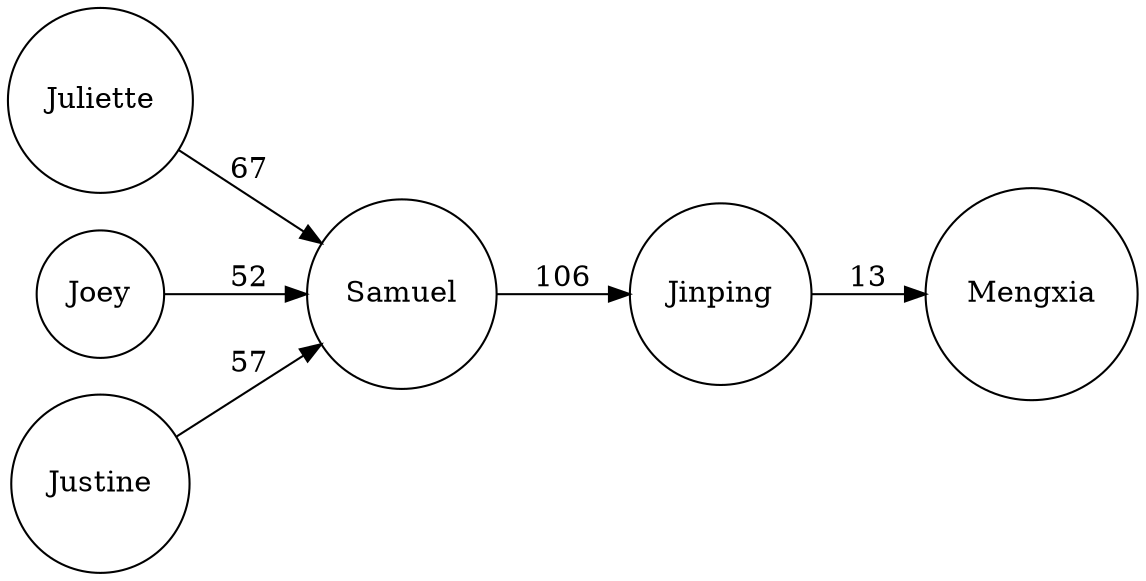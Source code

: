 digraph finite_state_machine {
	rankdir=LR;
	size="8,5"
	node [shape = circle];
	Samuel -> Jinping [ label = "106" ];
	Juliette -> Samuel [ label = "67" ];
	Joey -> Samuel [ label = "52" ];
	Jinping -> Mengxia [ label = "13" ];
	Justine -> Samuel [ label = "57" ];
}

